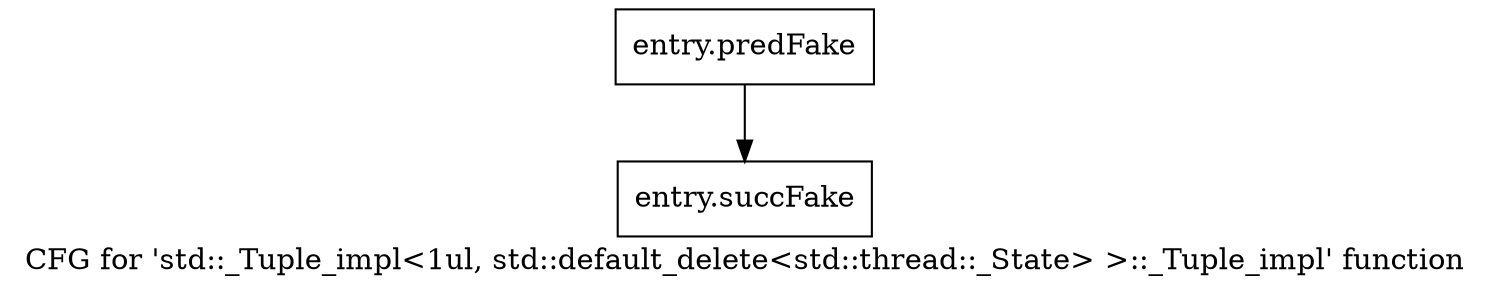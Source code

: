 digraph "CFG for 'std::_Tuple_impl\<1ul, std::default_delete\<std::thread::_State\> \>::_Tuple_impl' function" {
	label="CFG for 'std::_Tuple_impl\<1ul, std::default_delete\<std::thread::_State\> \>::_Tuple_impl' function";

	Node0x57a7aa0 [shape=record,filename="",linenumber="",label="{entry.predFake}"];
	Node0x57a7aa0 -> Node0x59033a0[ callList="" memoryops="" filename="/tools/Xilinx/Vitis_HLS/2023.1/tps/lnx64/gcc-8.3.0/lib/gcc/x86_64-pc-linux-gnu/8.3.0/../../../../include/c++/8.3.0/tuple" execusionnum="1"];
	Node0x59033a0 [shape=record,filename="/tools/Xilinx/Vitis_HLS/2023.1/tps/lnx64/gcc-8.3.0/lib/gcc/x86_64-pc-linux-gnu/8.3.0/../../../../include/c++/8.3.0/tuple",linenumber="357",label="{entry.succFake}"];
}
